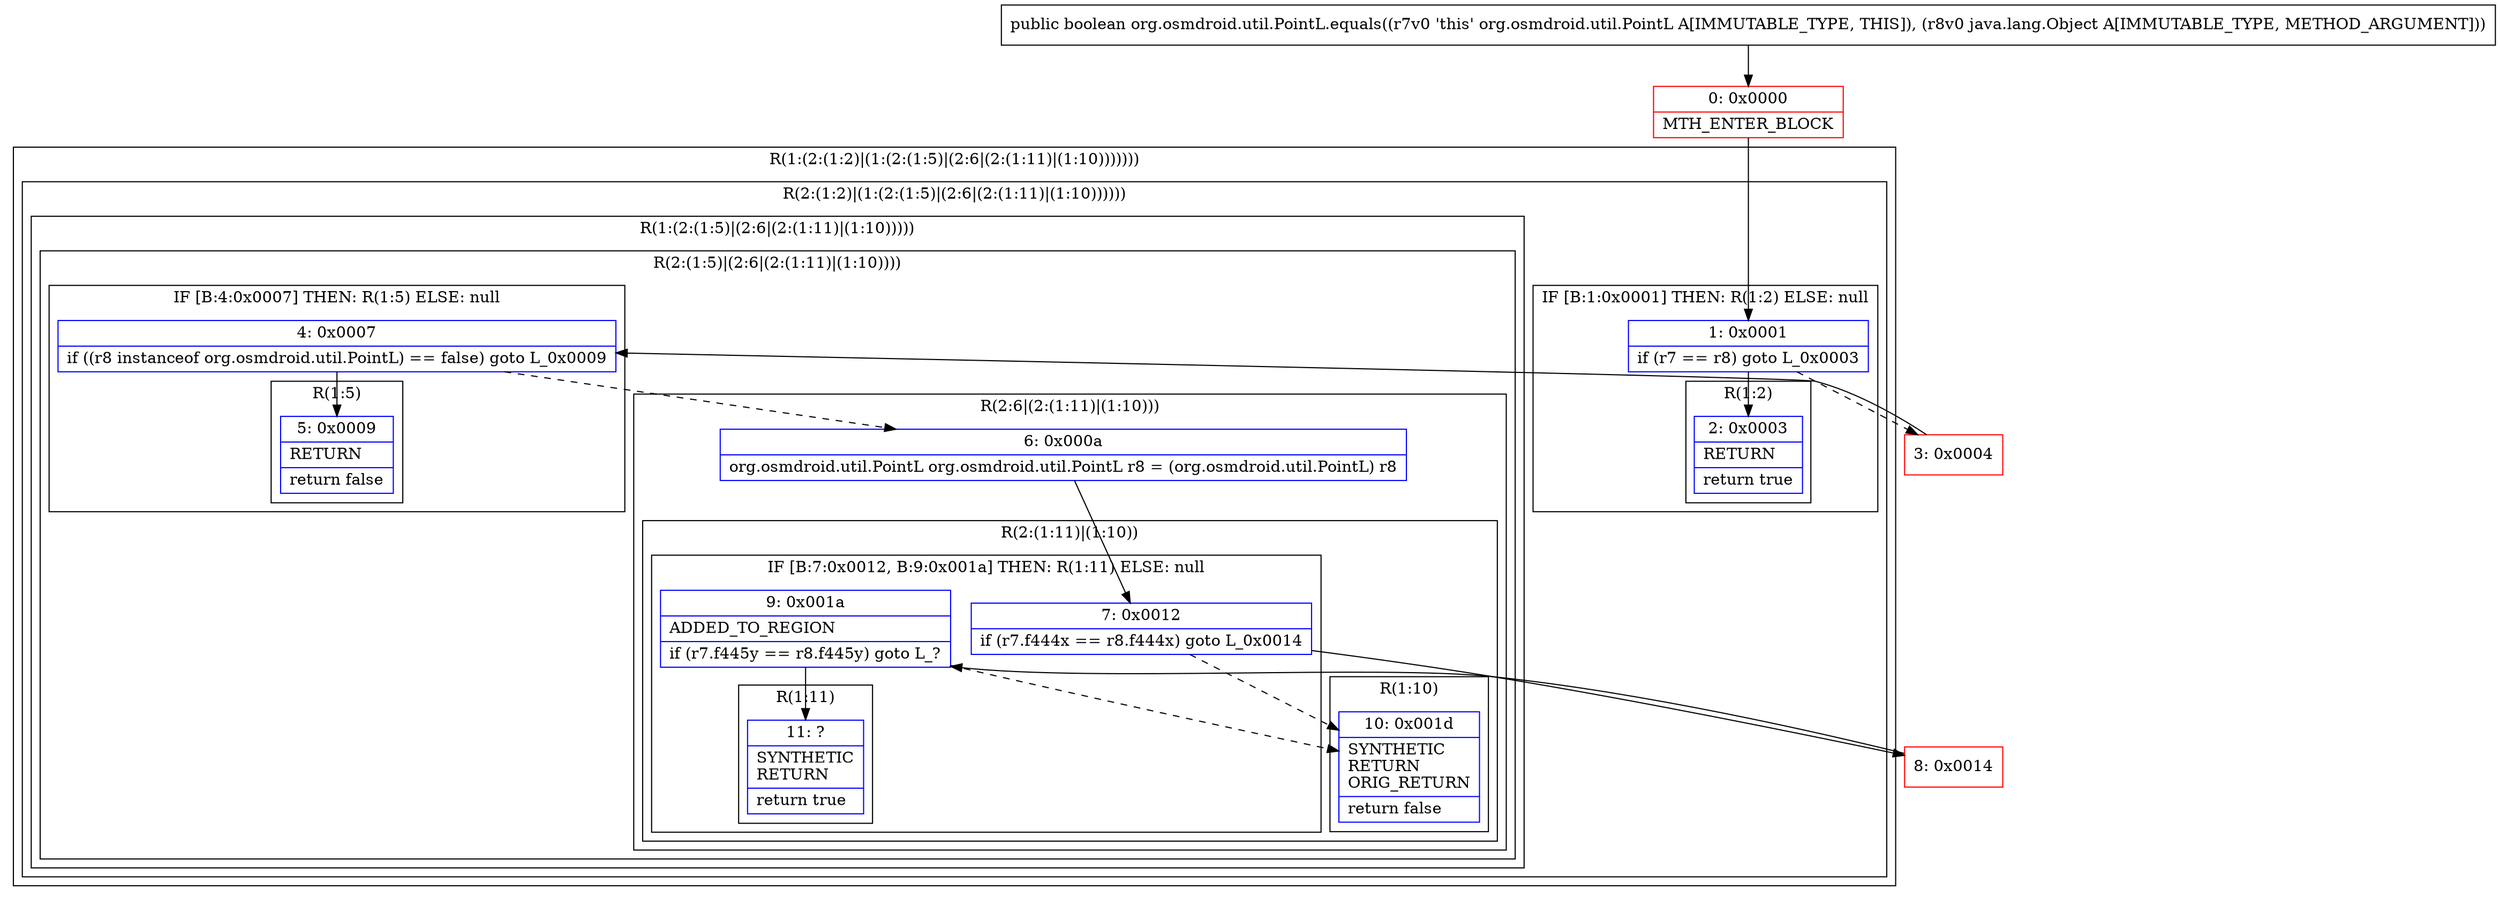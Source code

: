 digraph "CFG fororg.osmdroid.util.PointL.equals(Ljava\/lang\/Object;)Z" {
subgraph cluster_Region_5970283 {
label = "R(1:(2:(1:2)|(1:(2:(1:5)|(2:6|(2:(1:11)|(1:10)))))))";
node [shape=record,color=blue];
subgraph cluster_Region_1344693103 {
label = "R(2:(1:2)|(1:(2:(1:5)|(2:6|(2:(1:11)|(1:10))))))";
node [shape=record,color=blue];
subgraph cluster_IfRegion_618910385 {
label = "IF [B:1:0x0001] THEN: R(1:2) ELSE: null";
node [shape=record,color=blue];
Node_1 [shape=record,label="{1\:\ 0x0001|if (r7 == r8) goto L_0x0003\l}"];
subgraph cluster_Region_98540622 {
label = "R(1:2)";
node [shape=record,color=blue];
Node_2 [shape=record,label="{2\:\ 0x0003|RETURN\l|return true\l}"];
}
}
subgraph cluster_Region_1561808351 {
label = "R(1:(2:(1:5)|(2:6|(2:(1:11)|(1:10)))))";
node [shape=record,color=blue];
subgraph cluster_Region_1053384713 {
label = "R(2:(1:5)|(2:6|(2:(1:11)|(1:10))))";
node [shape=record,color=blue];
subgraph cluster_IfRegion_75848507 {
label = "IF [B:4:0x0007] THEN: R(1:5) ELSE: null";
node [shape=record,color=blue];
Node_4 [shape=record,label="{4\:\ 0x0007|if ((r8 instanceof org.osmdroid.util.PointL) == false) goto L_0x0009\l}"];
subgraph cluster_Region_2101451273 {
label = "R(1:5)";
node [shape=record,color=blue];
Node_5 [shape=record,label="{5\:\ 0x0009|RETURN\l|return false\l}"];
}
}
subgraph cluster_Region_648749454 {
label = "R(2:6|(2:(1:11)|(1:10)))";
node [shape=record,color=blue];
Node_6 [shape=record,label="{6\:\ 0x000a|org.osmdroid.util.PointL org.osmdroid.util.PointL r8 = (org.osmdroid.util.PointL) r8\l}"];
subgraph cluster_Region_450845131 {
label = "R(2:(1:11)|(1:10))";
node [shape=record,color=blue];
subgraph cluster_IfRegion_1544510316 {
label = "IF [B:7:0x0012, B:9:0x001a] THEN: R(1:11) ELSE: null";
node [shape=record,color=blue];
Node_7 [shape=record,label="{7\:\ 0x0012|if (r7.f444x == r8.f444x) goto L_0x0014\l}"];
Node_9 [shape=record,label="{9\:\ 0x001a|ADDED_TO_REGION\l|if (r7.f445y == r8.f445y) goto L_?\l}"];
subgraph cluster_Region_1877191601 {
label = "R(1:11)";
node [shape=record,color=blue];
Node_11 [shape=record,label="{11\:\ ?|SYNTHETIC\lRETURN\l|return true\l}"];
}
}
subgraph cluster_Region_1091664373 {
label = "R(1:10)";
node [shape=record,color=blue];
Node_10 [shape=record,label="{10\:\ 0x001d|SYNTHETIC\lRETURN\lORIG_RETURN\l|return false\l}"];
}
}
}
}
}
}
}
Node_0 [shape=record,color=red,label="{0\:\ 0x0000|MTH_ENTER_BLOCK\l}"];
Node_3 [shape=record,color=red,label="{3\:\ 0x0004}"];
Node_8 [shape=record,color=red,label="{8\:\ 0x0014}"];
MethodNode[shape=record,label="{public boolean org.osmdroid.util.PointL.equals((r7v0 'this' org.osmdroid.util.PointL A[IMMUTABLE_TYPE, THIS]), (r8v0 java.lang.Object A[IMMUTABLE_TYPE, METHOD_ARGUMENT])) }"];
MethodNode -> Node_0;
Node_1 -> Node_2;
Node_1 -> Node_3[style=dashed];
Node_4 -> Node_5;
Node_4 -> Node_6[style=dashed];
Node_6 -> Node_7;
Node_7 -> Node_8;
Node_7 -> Node_10[style=dashed];
Node_9 -> Node_10[style=dashed];
Node_9 -> Node_11;
Node_0 -> Node_1;
Node_3 -> Node_4;
Node_8 -> Node_9;
}

